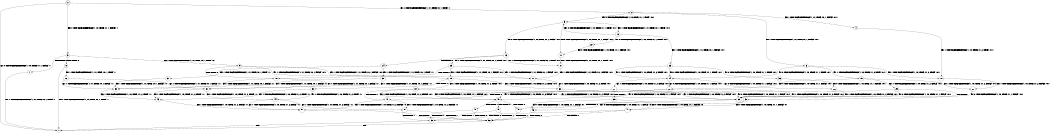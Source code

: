 digraph BCG {
size = "7, 10.5";
center = TRUE;
node [shape = circle];
0 [peripheries = 2];
0 -> 1 [label = "EX !0 !ATOMIC_EXCH_BRANCH (1, +0, TRUE, +1, 1, FALSE) !::"];
0 -> 2 [label = "EX !1 !ATOMIC_EXCH_BRANCH (1, +1, TRUE, +0, 1, TRUE) !::"];
0 -> 3 [label = "EX !0 !ATOMIC_EXCH_BRANCH (1, +0, TRUE, +1, 1, FALSE) !::"];
2 -> 4 [label = "EX !1 !ATOMIC_EXCH_BRANCH (1, +1, TRUE, +0, 1, FALSE) !:0:1:"];
2 -> 5 [label = "EX !0 !ATOMIC_EXCH_BRANCH (1, +0, TRUE, +1, 1, TRUE) !:0:1:"];
2 -> 6 [label = "EX !1 !ATOMIC_EXCH_BRANCH (1, +1, TRUE, +0, 1, FALSE) !:0:1:"];
3 -> 7 [label = "TERMINATE !0"];
3 -> 8 [label = "TERMINATE !0"];
3 -> 9 [label = "EX !1 !ATOMIC_EXCH_BRANCH (1, +1, TRUE, +0, 1, TRUE) !:0:"];
4 -> 10 [label = "EX !1 !ATOMIC_EXCH_BRANCH (1, +0, TRUE, +1, 2, TRUE) !:0:1:"];
5 -> 11 [label = "EX !0 !ATOMIC_EXCH_BRANCH (1, +0, TRUE, +1, 1, FALSE) !:0:1:"];
5 -> 12 [label = "EX !1 !ATOMIC_EXCH_BRANCH (1, +1, TRUE, +0, 1, TRUE) !:0:1:"];
5 -> 13 [label = "EX !0 !ATOMIC_EXCH_BRANCH (1, +0, TRUE, +1, 1, FALSE) !:0:1:"];
6 -> 10 [label = "EX !1 !ATOMIC_EXCH_BRANCH (1, +0, TRUE, +1, 2, TRUE) !:0:1:"];
6 -> 14 [label = "EX !0 !ATOMIC_EXCH_BRANCH (1, +0, TRUE, +1, 1, TRUE) !:0:1:"];
6 -> 15 [label = "EX !1 !ATOMIC_EXCH_BRANCH (1, +0, TRUE, +1, 2, TRUE) !:0:1:"];
7 -> 1 [label = "EX !1 !ATOMIC_EXCH_BRANCH (1, +1, TRUE, +0, 1, TRUE) !::"];
8 -> 1 [label = "EX !1 !ATOMIC_EXCH_BRANCH (1, +1, TRUE, +0, 1, TRUE) !::"];
8 -> 16 [label = "EX !1 !ATOMIC_EXCH_BRANCH (1, +1, TRUE, +0, 1, TRUE) !::"];
9 -> 17 [label = "EX !1 !ATOMIC_EXCH_BRANCH (1, +1, TRUE, +0, 1, FALSE) !:0:1:"];
9 -> 18 [label = "TERMINATE !0"];
9 -> 19 [label = "EX !1 !ATOMIC_EXCH_BRANCH (1, +1, TRUE, +0, 1, FALSE) !:0:1:"];
10 -> 20 [label = "EX !1 !ATOMIC_EXCH_BRANCH (1, +0, TRUE, +1, 2, FALSE) !:0:1:"];
11 -> 21 [label = "EX !1 !ATOMIC_EXCH_BRANCH (1, +1, TRUE, +0, 1, TRUE) !:0:1:"];
12 -> 22 [label = "EX !0 !ATOMIC_EXCH_BRANCH (1, +0, TRUE, +1, 1, TRUE) !:0:1:"];
12 -> 23 [label = "EX !1 !ATOMIC_EXCH_BRANCH (1, +1, TRUE, +0, 1, FALSE) !:0:1:"];
12 -> 5 [label = "EX !0 !ATOMIC_EXCH_BRANCH (1, +0, TRUE, +1, 1, TRUE) !:0:1:"];
13 -> 21 [label = "EX !1 !ATOMIC_EXCH_BRANCH (1, +1, TRUE, +0, 1, TRUE) !:0:1:"];
13 -> 24 [label = "TERMINATE !0"];
13 -> 25 [label = "EX !1 !ATOMIC_EXCH_BRANCH (1, +1, TRUE, +0, 1, TRUE) !:0:1:"];
14 -> 26 [label = "EX !0 !ATOMIC_EXCH_BRANCH (1, +0, TRUE, +1, 1, FALSE) !:0:1:"];
14 -> 27 [label = "EX !1 !ATOMIC_EXCH_BRANCH (1, +0, TRUE, +1, 2, FALSE) !:0:1:"];
14 -> 28 [label = "EX !0 !ATOMIC_EXCH_BRANCH (1, +0, TRUE, +1, 1, FALSE) !:0:1:"];
15 -> 20 [label = "EX !1 !ATOMIC_EXCH_BRANCH (1, +0, TRUE, +1, 2, FALSE) !:0:1:"];
15 -> 28 [label = "EX !0 !ATOMIC_EXCH_BRANCH (1, +0, TRUE, +1, 1, FALSE) !:0:1:"];
15 -> 29 [label = "EX !1 !ATOMIC_EXCH_BRANCH (1, +0, TRUE, +1, 2, FALSE) !:0:1:"];
16 -> 30 [label = "EX !1 !ATOMIC_EXCH_BRANCH (1, +1, TRUE, +0, 1, FALSE) !:1:"];
16 -> 31 [label = "EX !1 !ATOMIC_EXCH_BRANCH (1, +1, TRUE, +0, 1, FALSE) !:1:"];
17 -> 32 [label = "EX !1 !ATOMIC_EXCH_BRANCH (1, +0, TRUE, +1, 2, TRUE) !:0:1:"];
18 -> 30 [label = "EX !1 !ATOMIC_EXCH_BRANCH (1, +1, TRUE, +0, 1, FALSE) !:1:"];
18 -> 31 [label = "EX !1 !ATOMIC_EXCH_BRANCH (1, +1, TRUE, +0, 1, FALSE) !:1:"];
19 -> 32 [label = "EX !1 !ATOMIC_EXCH_BRANCH (1, +0, TRUE, +1, 2, TRUE) !:0:1:"];
19 -> 33 [label = "TERMINATE !0"];
19 -> 34 [label = "EX !1 !ATOMIC_EXCH_BRANCH (1, +0, TRUE, +1, 2, TRUE) !:0:1:"];
20 -> 35 [label = "EX !0 !ATOMIC_EXCH_BRANCH (1, +0, TRUE, +1, 1, FALSE) !:0:1:"];
21 -> 17 [label = "EX !1 !ATOMIC_EXCH_BRANCH (1, +1, TRUE, +0, 1, FALSE) !:0:1:"];
22 -> 11 [label = "EX !0 !ATOMIC_EXCH_BRANCH (1, +0, TRUE, +1, 1, FALSE) !:0:1:"];
23 -> 36 [label = "EX !0 !ATOMIC_EXCH_BRANCH (1, +0, TRUE, +1, 1, TRUE) !:0:1:"];
23 -> 14 [label = "EX !1 !ATOMIC_EXCH_BRANCH (1, +0, TRUE, +1, 2, TRUE) !:0:1:"];
23 -> 14 [label = "EX !0 !ATOMIC_EXCH_BRANCH (1, +0, TRUE, +1, 1, TRUE) !:0:1:"];
24 -> 37 [label = "EX !1 !ATOMIC_EXCH_BRANCH (1, +1, TRUE, +0, 1, TRUE) !:1:"];
24 -> 38 [label = "EX !1 !ATOMIC_EXCH_BRANCH (1, +1, TRUE, +0, 1, TRUE) !:1:"];
25 -> 17 [label = "EX !1 !ATOMIC_EXCH_BRANCH (1, +1, TRUE, +0, 1, FALSE) !:0:1:"];
25 -> 18 [label = "TERMINATE !0"];
25 -> 19 [label = "EX !1 !ATOMIC_EXCH_BRANCH (1, +1, TRUE, +0, 1, FALSE) !:0:1:"];
26 -> 35 [label = "EX !1 !ATOMIC_EXCH_BRANCH (1, +0, TRUE, +1, 2, FALSE) !:0:1:"];
27 -> 35 [label = "EX !0 !ATOMIC_EXCH_BRANCH (1, +0, TRUE, +1, 1, FALSE) !:0:1:"];
27 -> 39 [label = "TERMINATE !1"];
27 -> 40 [label = "EX !0 !ATOMIC_EXCH_BRANCH (1, +0, TRUE, +1, 1, FALSE) !:0:1:"];
28 -> 35 [label = "EX !1 !ATOMIC_EXCH_BRANCH (1, +0, TRUE, +1, 2, FALSE) !:0:1:"];
28 -> 41 [label = "TERMINATE !0"];
28 -> 40 [label = "EX !1 !ATOMIC_EXCH_BRANCH (1, +0, TRUE, +1, 2, FALSE) !:0:1:"];
29 -> 35 [label = "EX !0 !ATOMIC_EXCH_BRANCH (1, +0, TRUE, +1, 1, FALSE) !:0:1:"];
29 -> 42 [label = "TERMINATE !1"];
29 -> 40 [label = "EX !0 !ATOMIC_EXCH_BRANCH (1, +0, TRUE, +1, 1, FALSE) !:0:1:"];
30 -> 43 [label = "EX !1 !ATOMIC_EXCH_BRANCH (1, +0, TRUE, +1, 2, TRUE) !:1:"];
31 -> 43 [label = "EX !1 !ATOMIC_EXCH_BRANCH (1, +0, TRUE, +1, 2, TRUE) !:1:"];
31 -> 44 [label = "EX !1 !ATOMIC_EXCH_BRANCH (1, +0, TRUE, +1, 2, TRUE) !:1:"];
32 -> 35 [label = "EX !1 !ATOMIC_EXCH_BRANCH (1, +0, TRUE, +1, 2, FALSE) !:0:1:"];
33 -> 43 [label = "EX !1 !ATOMIC_EXCH_BRANCH (1, +0, TRUE, +1, 2, TRUE) !:1:"];
33 -> 44 [label = "EX !1 !ATOMIC_EXCH_BRANCH (1, +0, TRUE, +1, 2, TRUE) !:1:"];
34 -> 35 [label = "EX !1 !ATOMIC_EXCH_BRANCH (1, +0, TRUE, +1, 2, FALSE) !:0:1:"];
34 -> 41 [label = "TERMINATE !0"];
34 -> 40 [label = "EX !1 !ATOMIC_EXCH_BRANCH (1, +0, TRUE, +1, 2, FALSE) !:0:1:"];
35 -> 45 [label = "TERMINATE !0"];
36 -> 26 [label = "EX !0 !ATOMIC_EXCH_BRANCH (1, +0, TRUE, +1, 1, FALSE) !:0:1:"];
37 -> 30 [label = "EX !1 !ATOMIC_EXCH_BRANCH (1, +1, TRUE, +0, 1, FALSE) !:1:"];
38 -> 30 [label = "EX !1 !ATOMIC_EXCH_BRANCH (1, +1, TRUE, +0, 1, FALSE) !:1:"];
38 -> 31 [label = "EX !1 !ATOMIC_EXCH_BRANCH (1, +1, TRUE, +0, 1, FALSE) !:1:"];
39 -> 46 [label = "EX !0 !ATOMIC_EXCH_BRANCH (1, +0, TRUE, +1, 1, FALSE) !:0:"];
39 -> 47 [label = "EX !0 !ATOMIC_EXCH_BRANCH (1, +0, TRUE, +1, 1, FALSE) !:0:"];
40 -> 45 [label = "TERMINATE !0"];
40 -> 48 [label = "TERMINATE !1"];
40 -> 49 [label = "TERMINATE !0"];
41 -> 50 [label = "EX !1 !ATOMIC_EXCH_BRANCH (1, +0, TRUE, +1, 2, FALSE) !:1:"];
41 -> 51 [label = "EX !1 !ATOMIC_EXCH_BRANCH (1, +0, TRUE, +1, 2, FALSE) !:1:"];
42 -> 46 [label = "EX !0 !ATOMIC_EXCH_BRANCH (1, +0, TRUE, +1, 1, FALSE) !:0:"];
42 -> 47 [label = "EX !0 !ATOMIC_EXCH_BRANCH (1, +0, TRUE, +1, 1, FALSE) !:0:"];
43 -> 50 [label = "EX !1 !ATOMIC_EXCH_BRANCH (1, +0, TRUE, +1, 2, FALSE) !:1:"];
44 -> 50 [label = "EX !1 !ATOMIC_EXCH_BRANCH (1, +0, TRUE, +1, 2, FALSE) !:1:"];
44 -> 51 [label = "EX !1 !ATOMIC_EXCH_BRANCH (1, +0, TRUE, +1, 2, FALSE) !:1:"];
45 -> 52 [label = "TERMINATE !1"];
46 -> 52 [label = "TERMINATE !0"];
47 -> 52 [label = "TERMINATE !0"];
47 -> 53 [label = "TERMINATE !0"];
48 -> 52 [label = "TERMINATE !0"];
48 -> 53 [label = "TERMINATE !0"];
49 -> 52 [label = "TERMINATE !1"];
49 -> 53 [label = "TERMINATE !1"];
50 -> 52 [label = "TERMINATE !1"];
51 -> 52 [label = "TERMINATE !1"];
51 -> 53 [label = "TERMINATE !1"];
52 -> 1 [label = "exit"];
53 -> 1 [label = "exit"];
}
